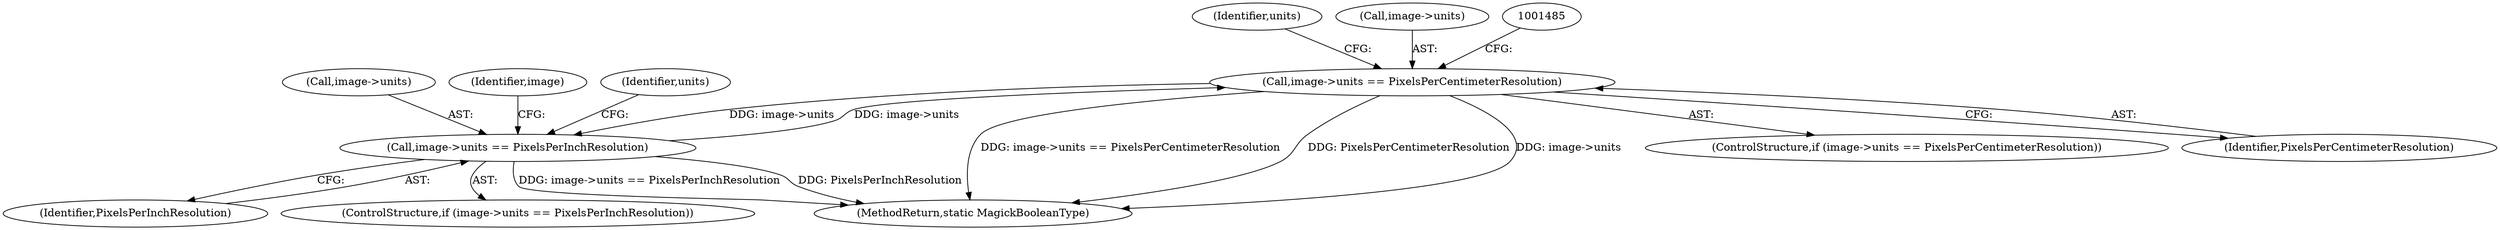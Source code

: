 digraph "0_ImageMagick_f983dcdf9c178e0cbc49608a78713c5669aa1bb5@pointer" {
"1001476" [label="(Call,image->units == PixelsPerCentimeterResolution)"];
"1001467" [label="(Call,image->units == PixelsPerInchResolution)"];
"1001476" [label="(Call,image->units == PixelsPerCentimeterResolution)"];
"1001482" [label="(Identifier,units)"];
"1002792" [label="(MethodReturn,static MagickBooleanType)"];
"1001475" [label="(ControlStructure,if (image->units == PixelsPerCentimeterResolution))"];
"1001467" [label="(Call,image->units == PixelsPerInchResolution)"];
"1001468" [label="(Call,image->units)"];
"1001476" [label="(Call,image->units == PixelsPerCentimeterResolution)"];
"1001478" [label="(Identifier,image)"];
"1001471" [label="(Identifier,PixelsPerInchResolution)"];
"1001477" [label="(Call,image->units)"];
"1001480" [label="(Identifier,PixelsPerCentimeterResolution)"];
"1001473" [label="(Identifier,units)"];
"1001466" [label="(ControlStructure,if (image->units == PixelsPerInchResolution))"];
"1001476" -> "1001475"  [label="AST: "];
"1001476" -> "1001480"  [label="CFG: "];
"1001477" -> "1001476"  [label="AST: "];
"1001480" -> "1001476"  [label="AST: "];
"1001482" -> "1001476"  [label="CFG: "];
"1001485" -> "1001476"  [label="CFG: "];
"1001476" -> "1002792"  [label="DDG: image->units == PixelsPerCentimeterResolution"];
"1001476" -> "1002792"  [label="DDG: PixelsPerCentimeterResolution"];
"1001476" -> "1002792"  [label="DDG: image->units"];
"1001476" -> "1001467"  [label="DDG: image->units"];
"1001467" -> "1001476"  [label="DDG: image->units"];
"1001467" -> "1001466"  [label="AST: "];
"1001467" -> "1001471"  [label="CFG: "];
"1001468" -> "1001467"  [label="AST: "];
"1001471" -> "1001467"  [label="AST: "];
"1001473" -> "1001467"  [label="CFG: "];
"1001478" -> "1001467"  [label="CFG: "];
"1001467" -> "1002792"  [label="DDG: image->units == PixelsPerInchResolution"];
"1001467" -> "1002792"  [label="DDG: PixelsPerInchResolution"];
}
